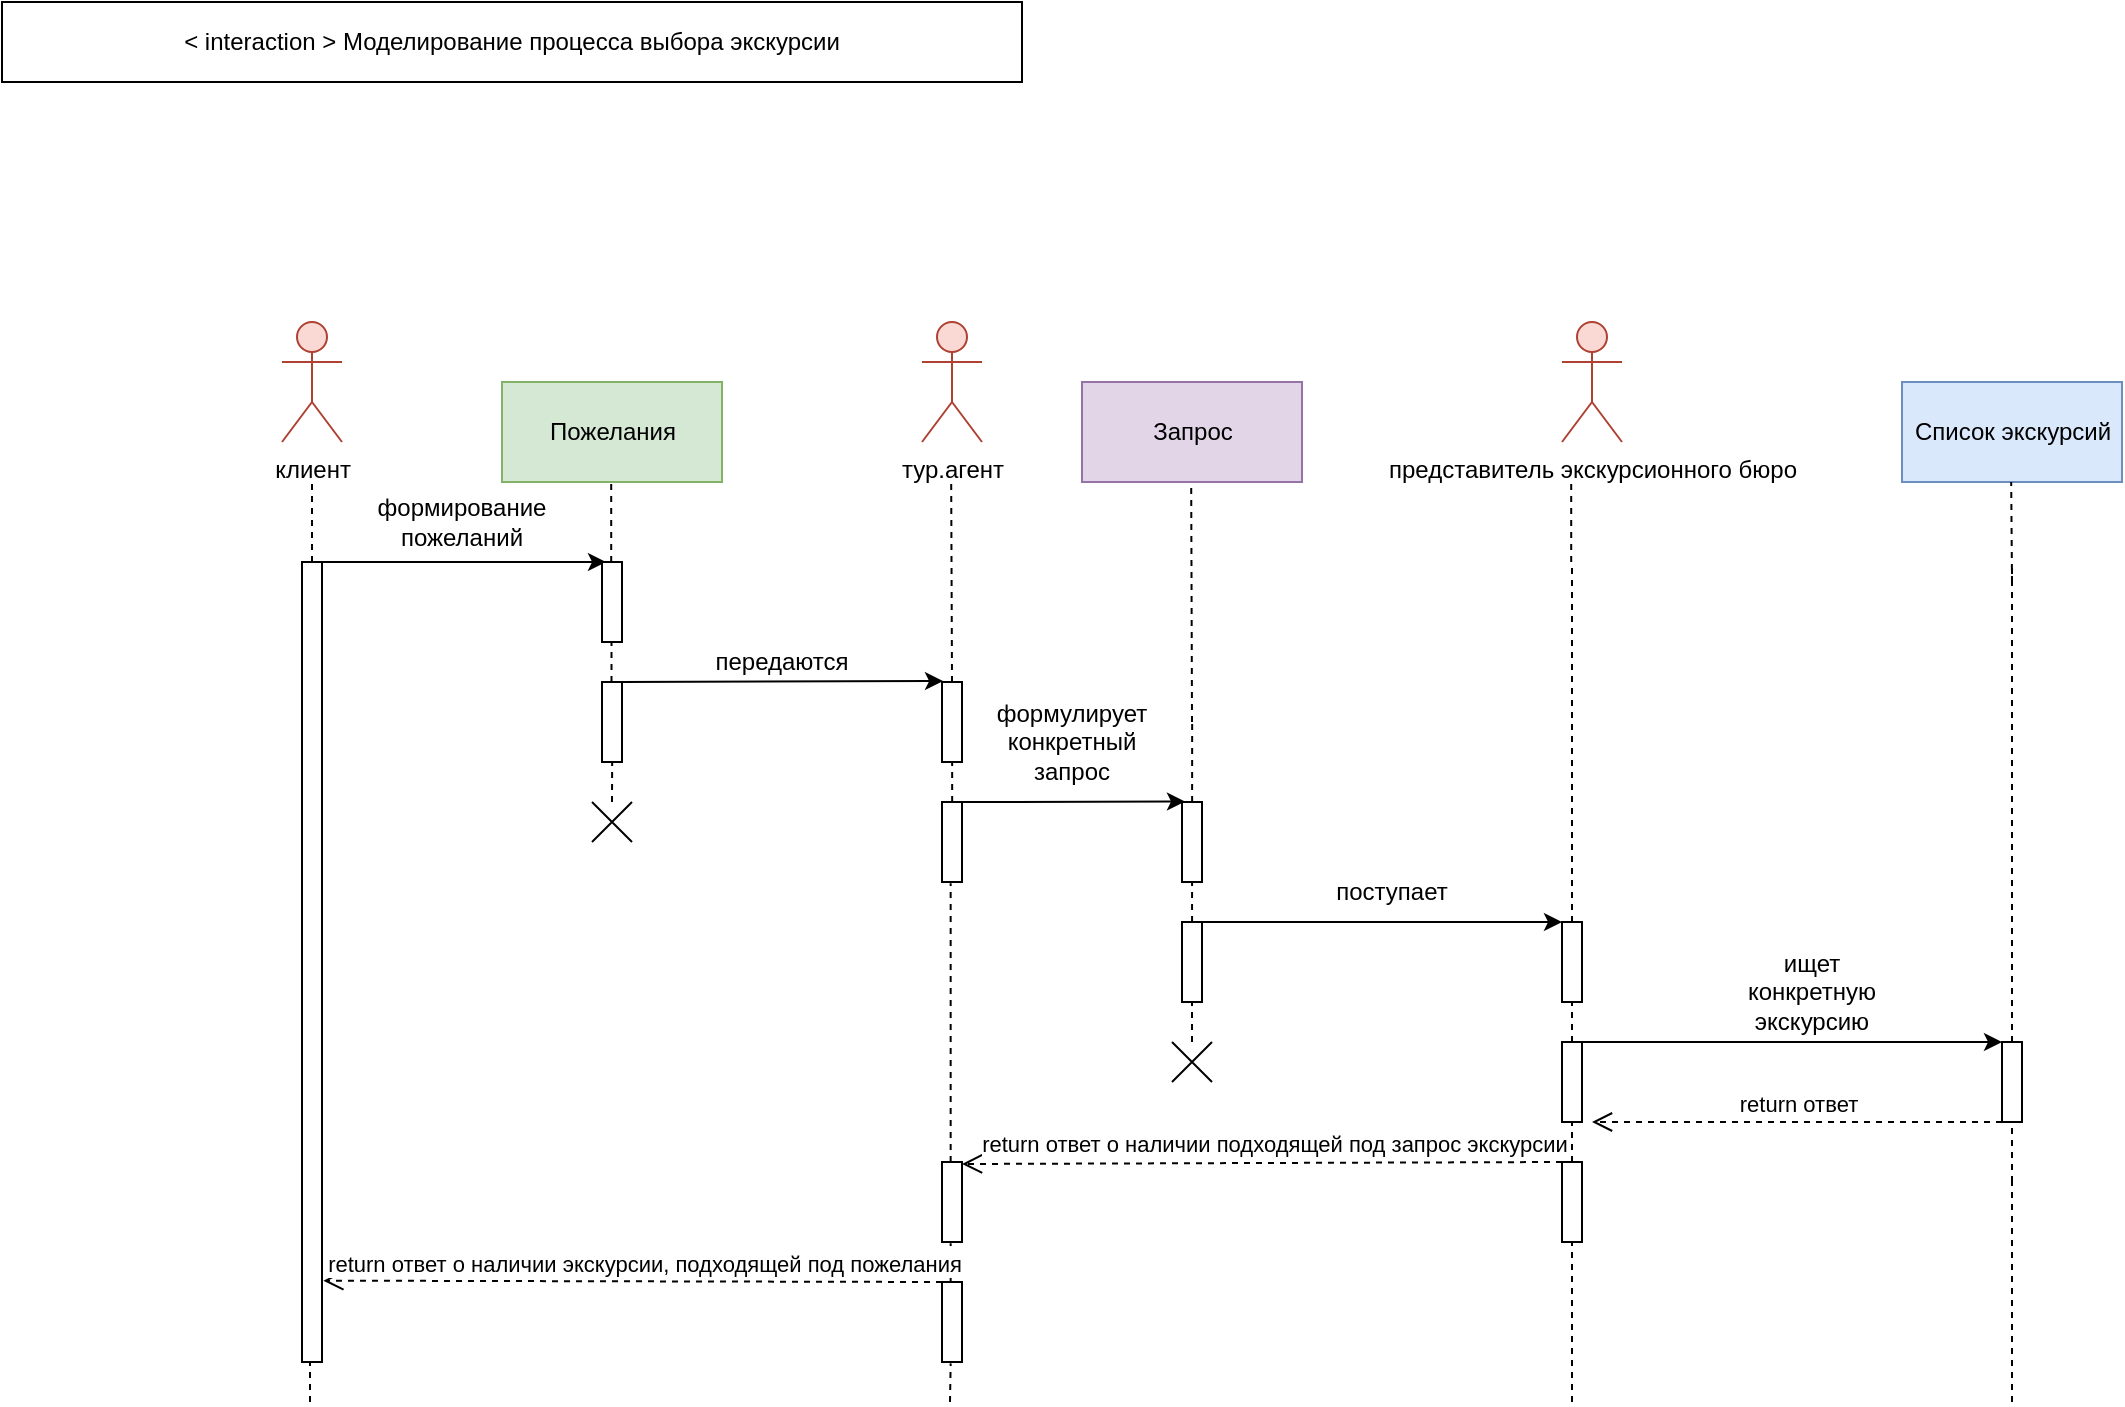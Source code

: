 <mxfile version="12.9.10" type="github">
  <diagram id="BwbKmep2h5bGMblftUvO" name="Page-1">
    <mxGraphModel dx="1422" dy="768" grid="1" gridSize="10" guides="1" tooltips="1" connect="1" arrows="1" fold="1" page="1" pageScale="1" pageWidth="850" pageHeight="1100" math="0" shadow="0">
      <root>
        <mxCell id="0" />
        <mxCell id="1" parent="0" />
        <mxCell id="eJPUeLMYaRIpT0Y_iR7e-1" value="клиент" style="shape=umlActor;verticalLabelPosition=bottom;labelBackgroundColor=#ffffff;verticalAlign=top;html=1;fillColor=#fad9d5;strokeColor=#ae4132;" parent="1" vertex="1">
          <mxGeometry x="180" y="200" width="30" height="60" as="geometry" />
        </mxCell>
        <mxCell id="eJPUeLMYaRIpT0Y_iR7e-2" value="тур.агент" style="shape=umlActor;verticalLabelPosition=bottom;labelBackgroundColor=#ffffff;verticalAlign=top;html=1;fillColor=#fad9d5;strokeColor=#ae4132;" parent="1" vertex="1">
          <mxGeometry x="500" y="200" width="30" height="60" as="geometry" />
        </mxCell>
        <mxCell id="eJPUeLMYaRIpT0Y_iR7e-3" value="&lt;div&gt;представитель экскурсионного бюро&lt;/div&gt;" style="shape=umlActor;verticalLabelPosition=bottom;labelBackgroundColor=#ffffff;verticalAlign=top;html=1;fillColor=#fad9d5;strokeColor=#ae4132;" parent="1" vertex="1">
          <mxGeometry x="820" y="200" width="30" height="60" as="geometry" />
        </mxCell>
        <mxCell id="eJPUeLMYaRIpT0Y_iR7e-4" value="Пожелания" style="html=1;fillColor=#d5e8d4;strokeColor=#82b366;" parent="1" vertex="1">
          <mxGeometry x="290" y="230" width="110" height="50" as="geometry" />
        </mxCell>
        <mxCell id="eJPUeLMYaRIpT0Y_iR7e-5" value="Запрос" style="html=1;fillColor=#e1d5e7;strokeColor=#9673a6;" parent="1" vertex="1">
          <mxGeometry x="580" y="230" width="110" height="50" as="geometry" />
        </mxCell>
        <mxCell id="eJPUeLMYaRIpT0Y_iR7e-6" value="Список экскурсий" style="html=1;fillColor=#dae8fc;strokeColor=#6c8ebf;" parent="1" vertex="1">
          <mxGeometry x="990" y="230" width="110" height="50" as="geometry" />
        </mxCell>
        <mxCell id="eJPUeLMYaRIpT0Y_iR7e-7" value="" style="endArrow=classic;html=1;entryX=0.2;entryY=0;entryDx=0;entryDy=0;entryPerimeter=0;" parent="1" target="eJPUeLMYaRIpT0Y_iR7e-13" edge="1">
          <mxGeometry width="50" height="50" relative="1" as="geometry">
            <mxPoint x="200" y="320" as="sourcePoint" />
            <mxPoint x="320" y="320" as="targetPoint" />
          </mxGeometry>
        </mxCell>
        <mxCell id="eJPUeLMYaRIpT0Y_iR7e-8" value="" style="html=1;points=[];perimeter=orthogonalPerimeter;" parent="1" vertex="1">
          <mxGeometry x="190" y="320" width="10" height="400" as="geometry" />
        </mxCell>
        <mxCell id="eJPUeLMYaRIpT0Y_iR7e-9" value="формирование пожеланий" style="text;html=1;strokeColor=none;fillColor=none;align=center;verticalAlign=middle;whiteSpace=wrap;rounded=0;" parent="1" vertex="1">
          <mxGeometry x="200" y="280" width="140" height="40" as="geometry" />
        </mxCell>
        <mxCell id="eJPUeLMYaRIpT0Y_iR7e-10" value="" style="endArrow=none;dashed=1;html=1;" parent="1" edge="1">
          <mxGeometry width="50" height="50" relative="1" as="geometry">
            <mxPoint x="195" y="320" as="sourcePoint" />
            <mxPoint x="195" y="280" as="targetPoint" />
          </mxGeometry>
        </mxCell>
        <mxCell id="eJPUeLMYaRIpT0Y_iR7e-11" value="" style="endArrow=none;dashed=1;html=1;entryX=0.433;entryY=1.017;entryDx=0;entryDy=0;entryPerimeter=0;" parent="1" source="eJPUeLMYaRIpT0Y_iR7e-29" edge="1">
          <mxGeometry width="50" height="50" relative="1" as="geometry">
            <mxPoint x="344.75" y="508.64" as="sourcePoint" />
            <mxPoint x="345.08" y="400.0" as="targetPoint" />
          </mxGeometry>
        </mxCell>
        <mxCell id="eJPUeLMYaRIpT0Y_iR7e-12" value="" style="endArrow=none;dashed=1;html=1;" parent="1" source="eJPUeLMYaRIpT0Y_iR7e-13" edge="1">
          <mxGeometry width="50" height="50" relative="1" as="geometry">
            <mxPoint x="345.1" y="300" as="sourcePoint" />
            <mxPoint x="344.6" y="280" as="targetPoint" />
          </mxGeometry>
        </mxCell>
        <mxCell id="eJPUeLMYaRIpT0Y_iR7e-13" value="" style="html=1;points=[];perimeter=orthogonalPerimeter;" parent="1" vertex="1">
          <mxGeometry x="340" y="320" width="10" height="40" as="geometry" />
        </mxCell>
        <mxCell id="eJPUeLMYaRIpT0Y_iR7e-14" value="" style="endArrow=classic;html=1;entryX=0.05;entryY=-0.006;entryDx=0;entryDy=0;entryPerimeter=0;" parent="1" edge="1">
          <mxGeometry width="50" height="50" relative="1" as="geometry">
            <mxPoint x="350" y="380" as="sourcePoint" />
            <mxPoint x="510.5" y="379.52" as="targetPoint" />
          </mxGeometry>
        </mxCell>
        <mxCell id="eJPUeLMYaRIpT0Y_iR7e-15" value="передаются" style="text;html=1;strokeColor=none;fillColor=none;align=center;verticalAlign=middle;whiteSpace=wrap;rounded=0;" parent="1" vertex="1">
          <mxGeometry x="360" y="360" width="140" height="20" as="geometry" />
        </mxCell>
        <mxCell id="eJPUeLMYaRIpT0Y_iR7e-16" value="" style="endArrow=none;dashed=1;html=1;entryX=0.433;entryY=1.017;entryDx=0;entryDy=0;entryPerimeter=0;" parent="1" source="eJPUeLMYaRIpT0Y_iR7e-31" edge="1">
          <mxGeometry width="50" height="50" relative="1" as="geometry">
            <mxPoint x="514.75" y="508.64" as="sourcePoint" />
            <mxPoint x="515.08" y="400.0" as="targetPoint" />
          </mxGeometry>
        </mxCell>
        <mxCell id="eJPUeLMYaRIpT0Y_iR7e-17" value="" style="endArrow=none;dashed=1;html=1;" parent="1" edge="1">
          <mxGeometry width="50" height="50" relative="1" as="geometry">
            <mxPoint x="515" y="380" as="sourcePoint" />
            <mxPoint x="514.6" y="280" as="targetPoint" />
          </mxGeometry>
        </mxCell>
        <mxCell id="eJPUeLMYaRIpT0Y_iR7e-18" value="" style="endArrow=classic;html=1;exitX=0.475;exitY=0;exitDx=0;exitDy=0;exitPerimeter=0;entryX=0.15;entryY=-0.006;entryDx=0;entryDy=0;entryPerimeter=0;" parent="1" target="eJPUeLMYaRIpT0Y_iR7e-33" edge="1">
          <mxGeometry width="50" height="50" relative="1" as="geometry">
            <mxPoint x="520" y="440" as="sourcePoint" />
            <mxPoint x="635.25" y="440" as="targetPoint" />
          </mxGeometry>
        </mxCell>
        <mxCell id="eJPUeLMYaRIpT0Y_iR7e-19" value="" style="endArrow=none;dashed=1;html=1;entryX=0.433;entryY=1.017;entryDx=0;entryDy=0;entryPerimeter=0;" parent="1" edge="1">
          <mxGeometry width="50" height="50" relative="1" as="geometry">
            <mxPoint x="635" y="560" as="sourcePoint" />
            <mxPoint x="635.08" y="400.0" as="targetPoint" />
          </mxGeometry>
        </mxCell>
        <mxCell id="eJPUeLMYaRIpT0Y_iR7e-20" value="" style="endArrow=none;dashed=1;html=1;" parent="1" edge="1">
          <mxGeometry width="50" height="50" relative="1" as="geometry">
            <mxPoint x="635" y="400" as="sourcePoint" />
            <mxPoint x="634.6" y="280" as="targetPoint" />
          </mxGeometry>
        </mxCell>
        <mxCell id="eJPUeLMYaRIpT0Y_iR7e-21" value="формулирует конкретный запрос" style="text;html=1;strokeColor=none;fillColor=none;align=center;verticalAlign=middle;whiteSpace=wrap;rounded=0;" parent="1" vertex="1">
          <mxGeometry x="530" y="380" width="90" height="60" as="geometry" />
        </mxCell>
        <mxCell id="eJPUeLMYaRIpT0Y_iR7e-22" value="" style="endArrow=classic;html=1;" parent="1" edge="1">
          <mxGeometry width="50" height="50" relative="1" as="geometry">
            <mxPoint x="640" y="500" as="sourcePoint" />
            <mxPoint x="820" y="500" as="targetPoint" />
          </mxGeometry>
        </mxCell>
        <mxCell id="eJPUeLMYaRIpT0Y_iR7e-23" value="поступает" style="text;html=1;strokeColor=none;fillColor=none;align=center;verticalAlign=middle;whiteSpace=wrap;rounded=0;" parent="1" vertex="1">
          <mxGeometry x="690" y="470" width="90" height="30" as="geometry" />
        </mxCell>
        <mxCell id="eJPUeLMYaRIpT0Y_iR7e-24" value="" style="endArrow=none;dashed=1;html=1;" parent="1" source="eJPUeLMYaRIpT0Y_iR7e-36" edge="1">
          <mxGeometry width="50" height="50" relative="1" as="geometry">
            <mxPoint x="825" y="651" as="sourcePoint" />
            <mxPoint x="825" y="320" as="targetPoint" />
          </mxGeometry>
        </mxCell>
        <mxCell id="eJPUeLMYaRIpT0Y_iR7e-25" value="" style="endArrow=none;dashed=1;html=1;" parent="1" edge="1">
          <mxGeometry width="50" height="50" relative="1" as="geometry">
            <mxPoint x="824.6" y="320" as="sourcePoint" />
            <mxPoint x="824.6" y="280" as="targetPoint" />
          </mxGeometry>
        </mxCell>
        <mxCell id="eJPUeLMYaRIpT0Y_iR7e-26" value="" style="endArrow=none;dashed=1;html=1;" parent="1" source="eJPUeLMYaRIpT0Y_iR7e-39" edge="1">
          <mxGeometry width="50" height="50" relative="1" as="geometry">
            <mxPoint x="1045" y="680.5" as="sourcePoint" />
            <mxPoint x="1045" y="320" as="targetPoint" />
          </mxGeometry>
        </mxCell>
        <mxCell id="eJPUeLMYaRIpT0Y_iR7e-27" value="" style="endArrow=none;dashed=1;html=1;" parent="1" edge="1">
          <mxGeometry width="50" height="50" relative="1" as="geometry">
            <mxPoint x="1045" y="330" as="sourcePoint" />
            <mxPoint x="1044.6" y="280" as="targetPoint" />
          </mxGeometry>
        </mxCell>
        <mxCell id="eJPUeLMYaRIpT0Y_iR7e-28" value="" style="endArrow=none;dashed=1;html=1;" parent="1" edge="1">
          <mxGeometry width="50" height="50" relative="1" as="geometry">
            <mxPoint x="344.75" y="380" as="sourcePoint" />
            <mxPoint x="344.75" y="360" as="targetPoint" />
          </mxGeometry>
        </mxCell>
        <mxCell id="eJPUeLMYaRIpT0Y_iR7e-29" value="" style="html=1;points=[];perimeter=orthogonalPerimeter;" parent="1" vertex="1">
          <mxGeometry x="340" y="380" width="10" height="40" as="geometry" />
        </mxCell>
        <mxCell id="eJPUeLMYaRIpT0Y_iR7e-30" value="" style="html=1;points=[];perimeter=orthogonalPerimeter;" parent="1" vertex="1">
          <mxGeometry x="510" y="380" width="10" height="40" as="geometry" />
        </mxCell>
        <mxCell id="eJPUeLMYaRIpT0Y_iR7e-31" value="" style="html=1;points=[];perimeter=orthogonalPerimeter;" parent="1" vertex="1">
          <mxGeometry x="510" y="440" width="10" height="40" as="geometry" />
        </mxCell>
        <mxCell id="eJPUeLMYaRIpT0Y_iR7e-32" value="" style="endArrow=none;dashed=1;html=1;entryX=0.433;entryY=1.017;entryDx=0;entryDy=0;entryPerimeter=0;" parent="1" source="eJPUeLMYaRIpT0Y_iR7e-46" target="eJPUeLMYaRIpT0Y_iR7e-31" edge="1">
          <mxGeometry width="50" height="50" relative="1" as="geometry">
            <mxPoint x="514" y="720" as="sourcePoint" />
            <mxPoint x="515.08" y="400.0" as="targetPoint" />
          </mxGeometry>
        </mxCell>
        <mxCell id="eJPUeLMYaRIpT0Y_iR7e-33" value="" style="html=1;points=[];perimeter=orthogonalPerimeter;" parent="1" vertex="1">
          <mxGeometry x="630" y="440" width="10" height="40" as="geometry" />
        </mxCell>
        <mxCell id="eJPUeLMYaRIpT0Y_iR7e-34" value="" style="html=1;points=[];perimeter=orthogonalPerimeter;" parent="1" vertex="1">
          <mxGeometry x="630" y="500" width="10" height="40" as="geometry" />
        </mxCell>
        <mxCell id="eJPUeLMYaRIpT0Y_iR7e-35" value="" style="endArrow=classic;html=1;" parent="1" edge="1">
          <mxGeometry width="50" height="50" relative="1" as="geometry">
            <mxPoint x="830" y="560" as="sourcePoint" />
            <mxPoint x="1040" y="560" as="targetPoint" />
            <Array as="points">
              <mxPoint x="890" y="560" />
              <mxPoint x="939.67" y="560" />
              <mxPoint x="990" y="560" />
            </Array>
          </mxGeometry>
        </mxCell>
        <mxCell id="eJPUeLMYaRIpT0Y_iR7e-36" value="" style="html=1;points=[];perimeter=orthogonalPerimeter;" parent="1" vertex="1">
          <mxGeometry x="820" y="500" width="10" height="40" as="geometry" />
        </mxCell>
        <mxCell id="eJPUeLMYaRIpT0Y_iR7e-37" value="" style="endArrow=none;dashed=1;html=1;" parent="1" target="eJPUeLMYaRIpT0Y_iR7e-36" edge="1">
          <mxGeometry width="50" height="50" relative="1" as="geometry">
            <mxPoint x="825" y="740" as="sourcePoint" />
            <mxPoint x="825" y="320" as="targetPoint" />
          </mxGeometry>
        </mxCell>
        <mxCell id="eJPUeLMYaRIpT0Y_iR7e-38" value="" style="html=1;points=[];perimeter=orthogonalPerimeter;" parent="1" vertex="1">
          <mxGeometry x="820" y="560" width="10" height="40" as="geometry" />
        </mxCell>
        <mxCell id="eJPUeLMYaRIpT0Y_iR7e-39" value="" style="html=1;points=[];perimeter=orthogonalPerimeter;" parent="1" vertex="1">
          <mxGeometry x="1040" y="560" width="10" height="40" as="geometry" />
        </mxCell>
        <mxCell id="eJPUeLMYaRIpT0Y_iR7e-40" value="" style="endArrow=none;dashed=1;html=1;" parent="1" target="eJPUeLMYaRIpT0Y_iR7e-39" edge="1">
          <mxGeometry width="50" height="50" relative="1" as="geometry">
            <mxPoint x="1045" y="630" as="sourcePoint" />
            <mxPoint x="1045" y="320" as="targetPoint" />
          </mxGeometry>
        </mxCell>
        <mxCell id="eJPUeLMYaRIpT0Y_iR7e-41" value="" style="endArrow=none;dashed=1;html=1;entryX=0.433;entryY=1.017;entryDx=0;entryDy=0;entryPerimeter=0;" parent="1" edge="1">
          <mxGeometry width="50" height="50" relative="1" as="geometry">
            <mxPoint x="345" y="440" as="sourcePoint" />
            <mxPoint x="345.08" y="420.0" as="targetPoint" />
          </mxGeometry>
        </mxCell>
        <mxCell id="eJPUeLMYaRIpT0Y_iR7e-42" value="ищет конкретную экскурсию" style="text;html=1;strokeColor=none;fillColor=none;align=center;verticalAlign=middle;whiteSpace=wrap;rounded=0;" parent="1" vertex="1">
          <mxGeometry x="900" y="520" width="90" height="30" as="geometry" />
        </mxCell>
        <mxCell id="eJPUeLMYaRIpT0Y_iR7e-43" value="" style="endArrow=none;dashed=1;html=1;" parent="1" edge="1">
          <mxGeometry width="50" height="50" relative="1" as="geometry">
            <mxPoint x="1045" y="740" as="sourcePoint" />
            <mxPoint x="1045" y="630" as="targetPoint" />
          </mxGeometry>
        </mxCell>
        <mxCell id="eJPUeLMYaRIpT0Y_iR7e-44" value="return ответ о наличии подходящей под запрос экскурсии" style="html=1;verticalAlign=bottom;endArrow=open;dashed=1;endSize=8;" parent="1" edge="1">
          <mxGeometry x="-0.038" relative="1" as="geometry">
            <mxPoint x="820" y="620" as="sourcePoint" />
            <mxPoint x="520" y="621" as="targetPoint" />
            <mxPoint as="offset" />
          </mxGeometry>
        </mxCell>
        <mxCell id="eJPUeLMYaRIpT0Y_iR7e-45" value="" style="html=1;points=[];perimeter=orthogonalPerimeter;" parent="1" vertex="1">
          <mxGeometry x="820" y="620" width="10" height="40" as="geometry" />
        </mxCell>
        <mxCell id="eJPUeLMYaRIpT0Y_iR7e-46" value="" style="html=1;points=[];perimeter=orthogonalPerimeter;" parent="1" vertex="1">
          <mxGeometry x="510" y="620" width="10" height="40" as="geometry" />
        </mxCell>
        <mxCell id="eJPUeLMYaRIpT0Y_iR7e-47" value="" style="endArrow=none;dashed=1;html=1;entryX=0.433;entryY=1.017;entryDx=0;entryDy=0;entryPerimeter=0;" parent="1" source="eJPUeLMYaRIpT0Y_iR7e-48" target="eJPUeLMYaRIpT0Y_iR7e-46" edge="1">
          <mxGeometry width="50" height="50" relative="1" as="geometry">
            <mxPoint x="514" y="720" as="sourcePoint" />
            <mxPoint x="514.33" y="480.68" as="targetPoint" />
          </mxGeometry>
        </mxCell>
        <mxCell id="eJPUeLMYaRIpT0Y_iR7e-48" value="" style="html=1;points=[];perimeter=orthogonalPerimeter;" parent="1" vertex="1">
          <mxGeometry x="510" y="680" width="10" height="40" as="geometry" />
        </mxCell>
        <mxCell id="eJPUeLMYaRIpT0Y_iR7e-49" value="" style="endArrow=none;dashed=1;html=1;entryX=0.433;entryY=1.017;entryDx=0;entryDy=0;entryPerimeter=0;" parent="1" target="eJPUeLMYaRIpT0Y_iR7e-48" edge="1">
          <mxGeometry width="50" height="50" relative="1" as="geometry">
            <mxPoint x="514" y="740" as="sourcePoint" />
            <mxPoint x="514.33" y="660.68" as="targetPoint" />
          </mxGeometry>
        </mxCell>
        <mxCell id="eJPUeLMYaRIpT0Y_iR7e-50" value="return ответ о наличии экскурсии, подходящей под пожелания " style="html=1;verticalAlign=bottom;endArrow=open;dashed=1;endSize=8;entryX=1.067;entryY=-0.017;entryDx=0;entryDy=0;entryPerimeter=0;" parent="1" edge="1">
          <mxGeometry x="-0.038" relative="1" as="geometry">
            <mxPoint x="510" y="680" as="sourcePoint" />
            <mxPoint x="200.67" y="679.32" as="targetPoint" />
            <mxPoint as="offset" />
          </mxGeometry>
        </mxCell>
        <mxCell id="eJPUeLMYaRIpT0Y_iR7e-51" value="" style="endArrow=none;dashed=1;html=1;" parent="1" target="eJPUeLMYaRIpT0Y_iR7e-8" edge="1">
          <mxGeometry width="50" height="50" relative="1" as="geometry">
            <mxPoint x="194" y="740" as="sourcePoint" />
            <mxPoint x="194.33" y="720.68" as="targetPoint" />
          </mxGeometry>
        </mxCell>
        <mxCell id="eJPUeLMYaRIpT0Y_iR7e-52" value="&lt;div&gt;&amp;lt; interaction &amp;gt; Моделирование процесса выбора экскурсии&lt;/div&gt;" style="rounded=0;whiteSpace=wrap;html=1;" parent="1" vertex="1">
          <mxGeometry x="40" y="40" width="510" height="40" as="geometry" />
        </mxCell>
        <mxCell id="eJPUeLMYaRIpT0Y_iR7e-53" value="" style="shape=umlDestroy;whiteSpace=wrap;html=1;strokeWidth=1;" parent="1" vertex="1">
          <mxGeometry x="335" y="440" width="20" height="20" as="geometry" />
        </mxCell>
        <mxCell id="eJPUeLMYaRIpT0Y_iR7e-54" value="" style="shape=umlDestroy;whiteSpace=wrap;html=1;strokeWidth=1;" parent="1" vertex="1">
          <mxGeometry x="625" y="560" width="20" height="20" as="geometry" />
        </mxCell>
        <mxCell id="FuVLLFe_GyLbmor-yIGp-1" value="return ответ" style="html=1;verticalAlign=bottom;endArrow=open;dashed=1;endSize=8;entryX=1.5;entryY=1;entryDx=0;entryDy=0;entryPerimeter=0;" edge="1" parent="1" target="eJPUeLMYaRIpT0Y_iR7e-38">
          <mxGeometry relative="1" as="geometry">
            <mxPoint x="1040" y="600" as="sourcePoint" />
            <mxPoint x="960" y="600" as="targetPoint" />
          </mxGeometry>
        </mxCell>
      </root>
    </mxGraphModel>
  </diagram>
</mxfile>

